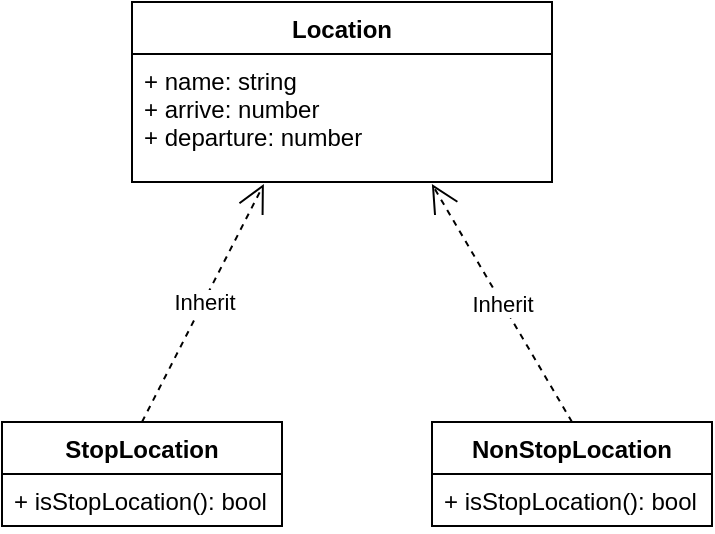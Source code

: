 <mxfile version="13.9.9" type="device"><diagram name="Page-1" id="e7e014a7-5840-1c2e-5031-d8a46d1fe8dd"><mxGraphModel dx="1418" dy="829" grid="1" gridSize="10" guides="1" tooltips="1" connect="1" arrows="1" fold="1" page="1" pageScale="1" pageWidth="1169" pageHeight="826" background="#ffffff" math="0" shadow="0"><root><mxCell id="0"/><mxCell id="1" parent="0"/><mxCell id="dRUexv9kEe_lGZ_dps3X-41" value="Location" style="swimlane;fontStyle=1;align=center;verticalAlign=top;childLayout=stackLayout;horizontal=1;startSize=26;horizontalStack=0;resizeParent=1;resizeParentMax=0;resizeLast=0;collapsible=1;marginBottom=0;" vertex="1" parent="1"><mxGeometry x="510" y="280" width="210" height="90" as="geometry"><mxRectangle x="510" y="280" width="80" height="26" as="alternateBounds"/></mxGeometry></mxCell><mxCell id="dRUexv9kEe_lGZ_dps3X-42" value="+ name: string&#10;+ arrive: number&#10;+ departure: number" style="text;strokeColor=none;fillColor=none;align=left;verticalAlign=top;spacingLeft=4;spacingRight=4;overflow=hidden;rotatable=0;points=[[0,0.5],[1,0.5]];portConstraint=eastwest;" vertex="1" parent="dRUexv9kEe_lGZ_dps3X-41"><mxGeometry y="26" width="210" height="64" as="geometry"/></mxCell><mxCell id="dRUexv9kEe_lGZ_dps3X-45" value="StopLocation" style="swimlane;fontStyle=1;childLayout=stackLayout;horizontal=1;startSize=26;fillColor=none;horizontalStack=0;resizeParent=1;resizeParentMax=0;resizeLast=0;collapsible=1;marginBottom=0;" vertex="1" parent="1"><mxGeometry x="445" y="490" width="140" height="52" as="geometry"/></mxCell><mxCell id="dRUexv9kEe_lGZ_dps3X-48" value="+ isStopLocation(): bool" style="text;strokeColor=none;fillColor=none;align=left;verticalAlign=top;spacingLeft=4;spacingRight=4;overflow=hidden;rotatable=0;points=[[0,0.5],[1,0.5]];portConstraint=eastwest;" vertex="1" parent="dRUexv9kEe_lGZ_dps3X-45"><mxGeometry y="26" width="140" height="26" as="geometry"/></mxCell><mxCell id="dRUexv9kEe_lGZ_dps3X-49" value="NonStopLocation" style="swimlane;fontStyle=1;childLayout=stackLayout;horizontal=1;startSize=26;fillColor=none;horizontalStack=0;resizeParent=1;resizeParentMax=0;resizeLast=0;collapsible=1;marginBottom=0;" vertex="1" parent="1"><mxGeometry x="660" y="490" width="140" height="52" as="geometry"/></mxCell><mxCell id="dRUexv9kEe_lGZ_dps3X-50" value="+ isStopLocation(): bool" style="text;strokeColor=none;fillColor=none;align=left;verticalAlign=top;spacingLeft=4;spacingRight=4;overflow=hidden;rotatable=0;points=[[0,0.5],[1,0.5]];portConstraint=eastwest;" vertex="1" parent="dRUexv9kEe_lGZ_dps3X-49"><mxGeometry y="26" width="140" height="26" as="geometry"/></mxCell><mxCell id="dRUexv9kEe_lGZ_dps3X-51" value="Inherit" style="endArrow=open;endSize=12;dashed=1;html=1;exitX=0.5;exitY=0;exitDx=0;exitDy=0;entryX=0.314;entryY=1.016;entryDx=0;entryDy=0;entryPerimeter=0;" edge="1" parent="1" source="dRUexv9kEe_lGZ_dps3X-45" target="dRUexv9kEe_lGZ_dps3X-42"><mxGeometry width="160" relative="1" as="geometry"><mxPoint x="510" y="420" as="sourcePoint"/><mxPoint x="670" y="420" as="targetPoint"/></mxGeometry></mxCell><mxCell id="dRUexv9kEe_lGZ_dps3X-52" value="Inherit" style="endArrow=open;endSize=12;dashed=1;html=1;exitX=0.5;exitY=0;exitDx=0;exitDy=0;entryX=0.714;entryY=1.016;entryDx=0;entryDy=0;entryPerimeter=0;" edge="1" parent="1" source="dRUexv9kEe_lGZ_dps3X-49" target="dRUexv9kEe_lGZ_dps3X-42"><mxGeometry width="160" relative="1" as="geometry"><mxPoint x="525" y="500" as="sourcePoint"/><mxPoint x="620" y="370" as="targetPoint"/></mxGeometry></mxCell></root></mxGraphModel></diagram></mxfile>